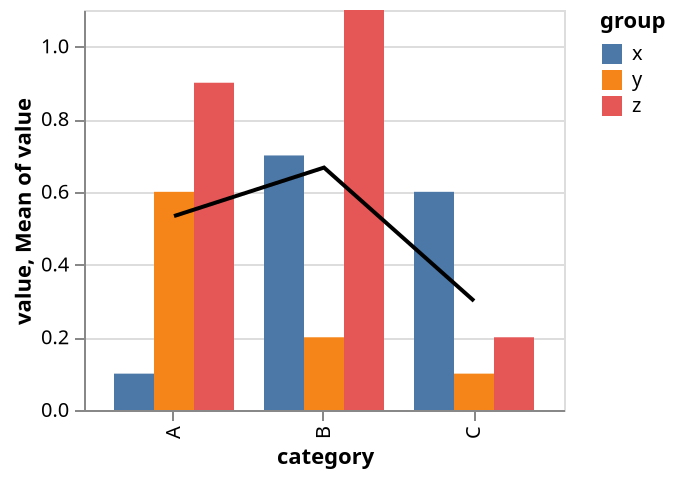 {
  "$schema": "https://vega.github.io/schema/vega-lite/v5.json",
  "data": {
    "values": [
      { "category": "A", "group": "x", "value": 0.1 },
      { "category": "A", "group": "y", "value": 0.6 },
      { "category": "A", "group": "z", "value": 0.9 },
      { "category": "B", "group": "x", "value": 0.7 },
      { "category": "B", "group": "y", "value": 0.2 },
      { "category": "B", "group": "z", "value": 1.1 },
      { "category": "C", "group": "x", "value": 0.6 },
      { "category": "C", "group": "y", "value": 0.1 },
      { "category": "C", "group": "z", "value": 0.2 }
    ]
  },
  "layer": [
    {
      "mark": "bar",
      "encoding": {
        "x": { "field": "category" },
        "xOffset": { "field": "group" },
        "y": { "field": "value", "type": "quantitative" },
        "color": { "field": "group" }
      }
    },
    {
      "mark": { "type": "line", "color": "black" },
      "encoding": {
        "x": { "field": "category" },
        "y": { "aggregate": "mean", "field": "value", "type": "quantitative" }
      }
    }
  ]
}
